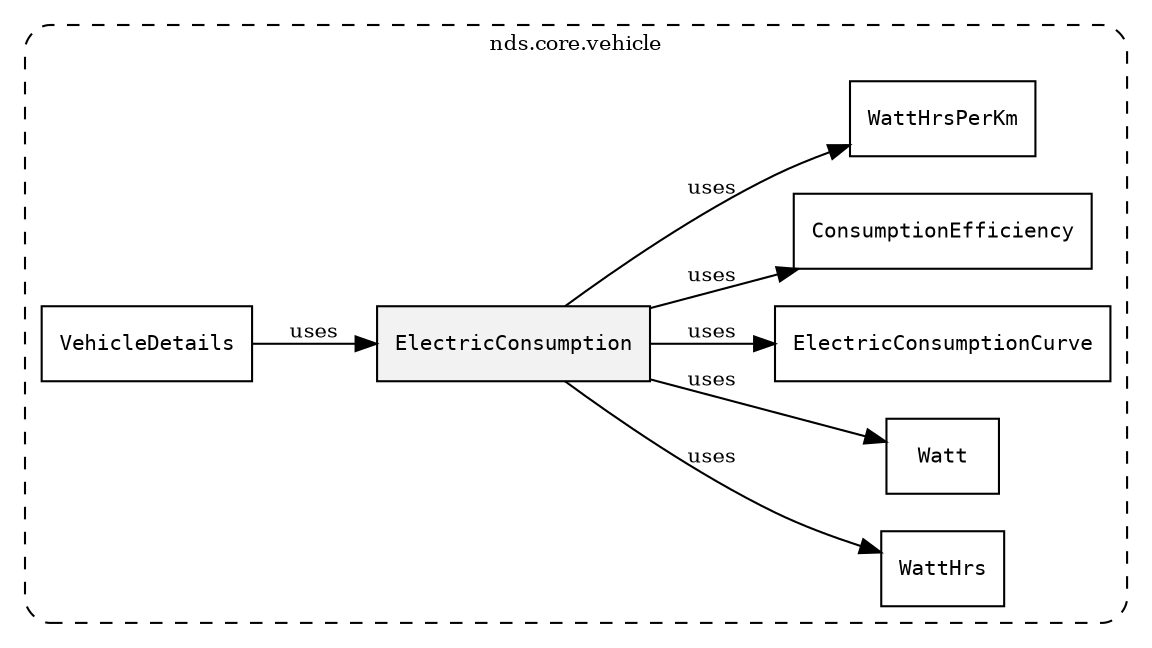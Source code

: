 /**
 * This dot file creates symbol collaboration diagram for ElectricConsumption.
 */
digraph ZSERIO
{
    node [shape=box, fontsize=10];
    rankdir="LR";
    fontsize=10;
    tooltip="ElectricConsumption collaboration diagram";

    subgraph "cluster_nds.core.vehicle"
    {
        style="dashed, rounded";
        label="nds.core.vehicle";
        tooltip="Package nds.core.vehicle";
        href="../../../content/packages/nds.core.vehicle.html#Package-nds-core-vehicle";
        target="_parent";

        "ElectricConsumption" [style="filled", fillcolor="#0000000D", target="_parent", label=<<font face="monospace"><table align="center" border="0" cellspacing="0" cellpadding="0"><tr><td href="../../../content/packages/nds.core.vehicle.html#Structure-ElectricConsumption" title="Structure defined in nds.core.vehicle">ElectricConsumption</td></tr></table></font>>];
        "WattHrs" [target="_parent", label=<<font face="monospace"><table align="center" border="0" cellspacing="0" cellpadding="0"><tr><td href="../../../content/packages/nds.core.vehicle.html#Subtype-WattHrs" title="Subtype defined in nds.core.vehicle">WattHrs</td></tr></table></font>>];
        "Watt" [target="_parent", label=<<font face="monospace"><table align="center" border="0" cellspacing="0" cellpadding="0"><tr><td href="../../../content/packages/nds.core.vehicle.html#Subtype-Watt" title="Subtype defined in nds.core.vehicle">Watt</td></tr></table></font>>];
        "ElectricConsumptionCurve" [target="_parent", label=<<font face="monospace"><table align="center" border="0" cellspacing="0" cellpadding="0"><tr><td href="../../../content/packages/nds.core.vehicle.html#Structure-ElectricConsumptionCurve" title="Structure defined in nds.core.vehicle">ElectricConsumptionCurve</td></tr></table></font>>];
        "ConsumptionEfficiency" [target="_parent", label=<<font face="monospace"><table align="center" border="0" cellspacing="0" cellpadding="0"><tr><td href="../../../content/packages/nds.core.vehicle.html#Structure-ConsumptionEfficiency" title="Structure defined in nds.core.vehicle">ConsumptionEfficiency</td></tr></table></font>>];
        "WattHrsPerKm" [target="_parent", label=<<font face="monospace"><table align="center" border="0" cellspacing="0" cellpadding="0"><tr><td href="../../../content/packages/nds.core.vehicle.html#Subtype-WattHrsPerKm" title="Subtype defined in nds.core.vehicle">WattHrsPerKm</td></tr></table></font>>];
        "VehicleDetails" [target="_parent", label=<<font face="monospace"><table align="center" border="0" cellspacing="0" cellpadding="0"><tr><td href="../../../content/packages/nds.core.vehicle.html#Structure-VehicleDetails" title="Structure defined in nds.core.vehicle">VehicleDetails</td></tr></table></font>>];
    }

    "ElectricConsumption" -> "WattHrs" [label="uses", fontsize=10];
    "ElectricConsumption" -> "Watt" [label="uses", fontsize=10];
    "ElectricConsumption" -> "ElectricConsumptionCurve" [label="uses", fontsize=10];
    "ElectricConsumption" -> "ConsumptionEfficiency" [label="uses", fontsize=10];
    "ElectricConsumption" -> "WattHrsPerKm" [label="uses", fontsize=10];
    "VehicleDetails" -> "ElectricConsumption" [label="uses", fontsize=10];
}
